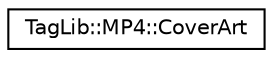 digraph "Graphical Class Hierarchy"
{
  edge [fontname="Helvetica",fontsize="10",labelfontname="Helvetica",labelfontsize="10"];
  node [fontname="Helvetica",fontsize="10",shape=record];
  rankdir="LR";
  Node1 [label="TagLib::MP4::CoverArt",height=0.2,width=0.4,color="black", fillcolor="white", style="filled",URL="$class_tag_lib_1_1_m_p4_1_1_cover_art.html"];
}
